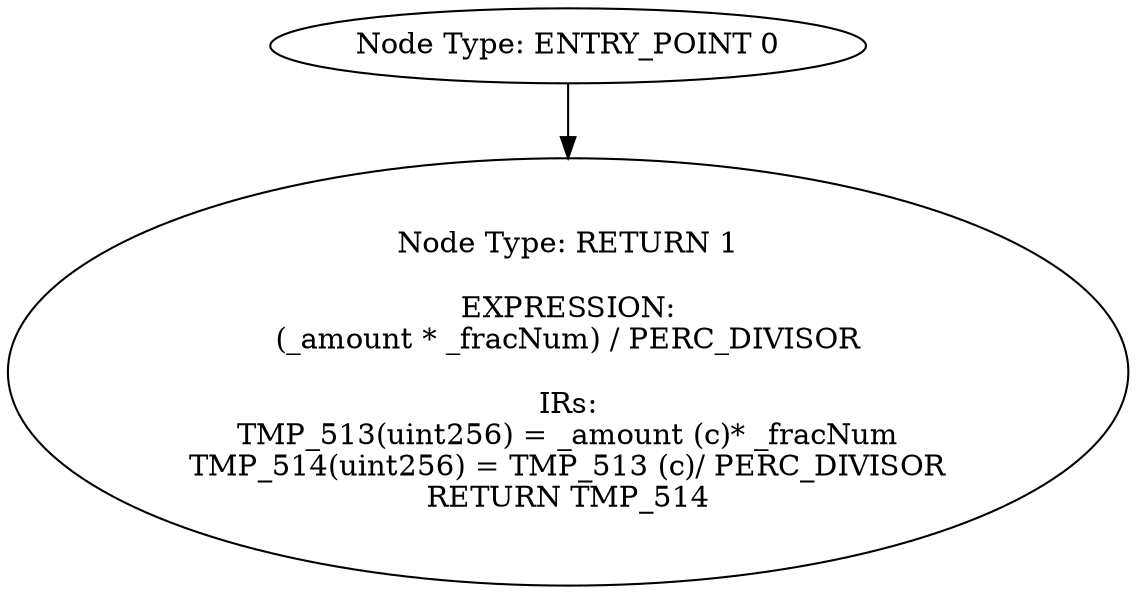 digraph{
0[label="Node Type: ENTRY_POINT 0
"];
0->1;
1[label="Node Type: RETURN 1

EXPRESSION:
(_amount * _fracNum) / PERC_DIVISOR

IRs:
TMP_513(uint256) = _amount (c)* _fracNum
TMP_514(uint256) = TMP_513 (c)/ PERC_DIVISOR
RETURN TMP_514"];
}
